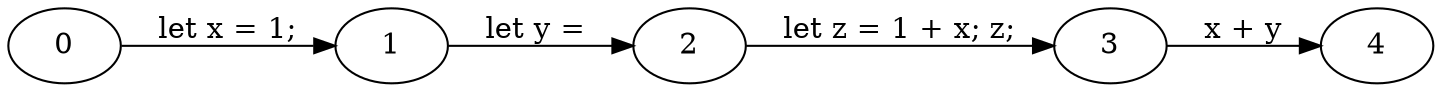 digraph g
{
rankdir=LR;
0;1;2;3;4;
0 -> 1 [label="let x = 1;"]
1 -> 2 [label="let y = "]
2 -> 3 [label="let z = 1 + x; z;"]
3 -> 4 [label="x + y"]
}
